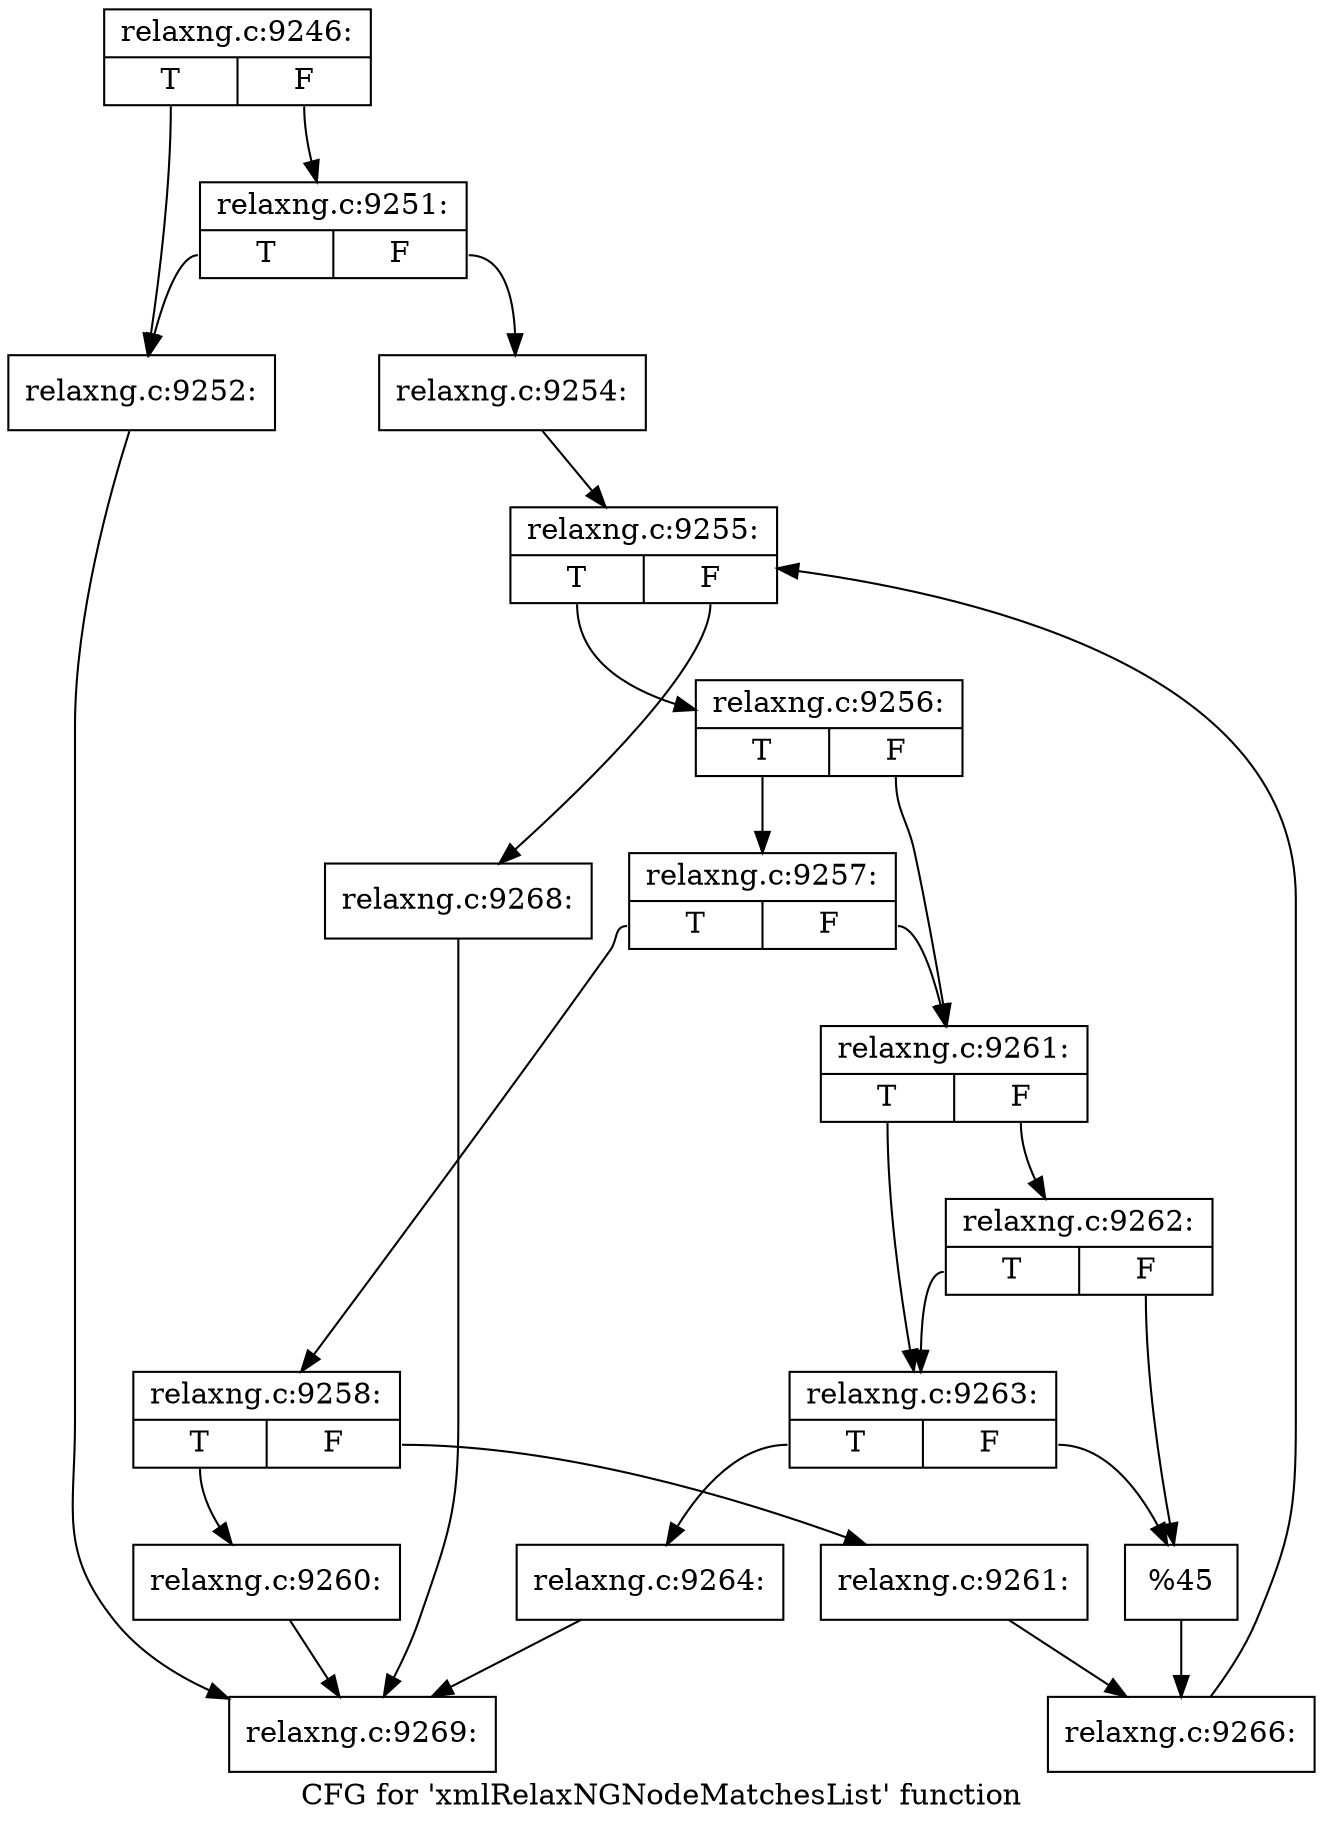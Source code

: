 digraph "CFG for 'xmlRelaxNGNodeMatchesList' function" {
	label="CFG for 'xmlRelaxNGNodeMatchesList' function";

	Node0x3d23450 [shape=record,label="{relaxng.c:9246:|{<s0>T|<s1>F}}"];
	Node0x3d23450:s0 -> Node0x40330f0;
	Node0x3d23450:s1 -> Node0x4033190;
	Node0x4033190 [shape=record,label="{relaxng.c:9251:|{<s0>T|<s1>F}}"];
	Node0x4033190:s0 -> Node0x40330f0;
	Node0x4033190:s1 -> Node0x4033140;
	Node0x40330f0 [shape=record,label="{relaxng.c:9252:}"];
	Node0x40330f0 -> Node0x401a1f0;
	Node0x4033140 [shape=record,label="{relaxng.c:9254:}"];
	Node0x4033140 -> Node0x4033c90;
	Node0x4033c90 [shape=record,label="{relaxng.c:9255:|{<s0>T|<s1>F}}"];
	Node0x4033c90:s0 -> Node0x4034080;
	Node0x4033c90:s1 -> Node0x4033eb0;
	Node0x4034080 [shape=record,label="{relaxng.c:9256:|{<s0>T|<s1>F}}"];
	Node0x4034080:s0 -> Node0x4034330;
	Node0x4034080:s1 -> Node0x40342e0;
	Node0x4034330 [shape=record,label="{relaxng.c:9257:|{<s0>T|<s1>F}}"];
	Node0x4034330:s0 -> Node0x4034240;
	Node0x4034330:s1 -> Node0x40342e0;
	Node0x4034240 [shape=record,label="{relaxng.c:9258:|{<s0>T|<s1>F}}"];
	Node0x4034240:s0 -> Node0x4034d60;
	Node0x4034240:s1 -> Node0x4034db0;
	Node0x4034d60 [shape=record,label="{relaxng.c:9260:}"];
	Node0x4034d60 -> Node0x401a1f0;
	Node0x4034db0 [shape=record,label="{relaxng.c:9261:}"];
	Node0x4034db0 -> Node0x4034290;
	Node0x40342e0 [shape=record,label="{relaxng.c:9261:|{<s0>T|<s1>F}}"];
	Node0x40342e0:s0 -> Node0x40353a0;
	Node0x40342e0:s1 -> Node0x4035420;
	Node0x4035420 [shape=record,label="{relaxng.c:9262:|{<s0>T|<s1>F}}"];
	Node0x4035420:s0 -> Node0x40353a0;
	Node0x4035420:s1 -> Node0x4035350;
	Node0x40353a0 [shape=record,label="{relaxng.c:9263:|{<s0>T|<s1>F}}"];
	Node0x40353a0:s0 -> Node0x4035300;
	Node0x40353a0:s1 -> Node0x4035350;
	Node0x4035300 [shape=record,label="{relaxng.c:9264:}"];
	Node0x4035300 -> Node0x401a1f0;
	Node0x4035350 [shape=record,label="{%45}"];
	Node0x4035350 -> Node0x4034290;
	Node0x4034290 [shape=record,label="{relaxng.c:9266:}"];
	Node0x4034290 -> Node0x4033c90;
	Node0x4033eb0 [shape=record,label="{relaxng.c:9268:}"];
	Node0x4033eb0 -> Node0x401a1f0;
	Node0x401a1f0 [shape=record,label="{relaxng.c:9269:}"];
}
